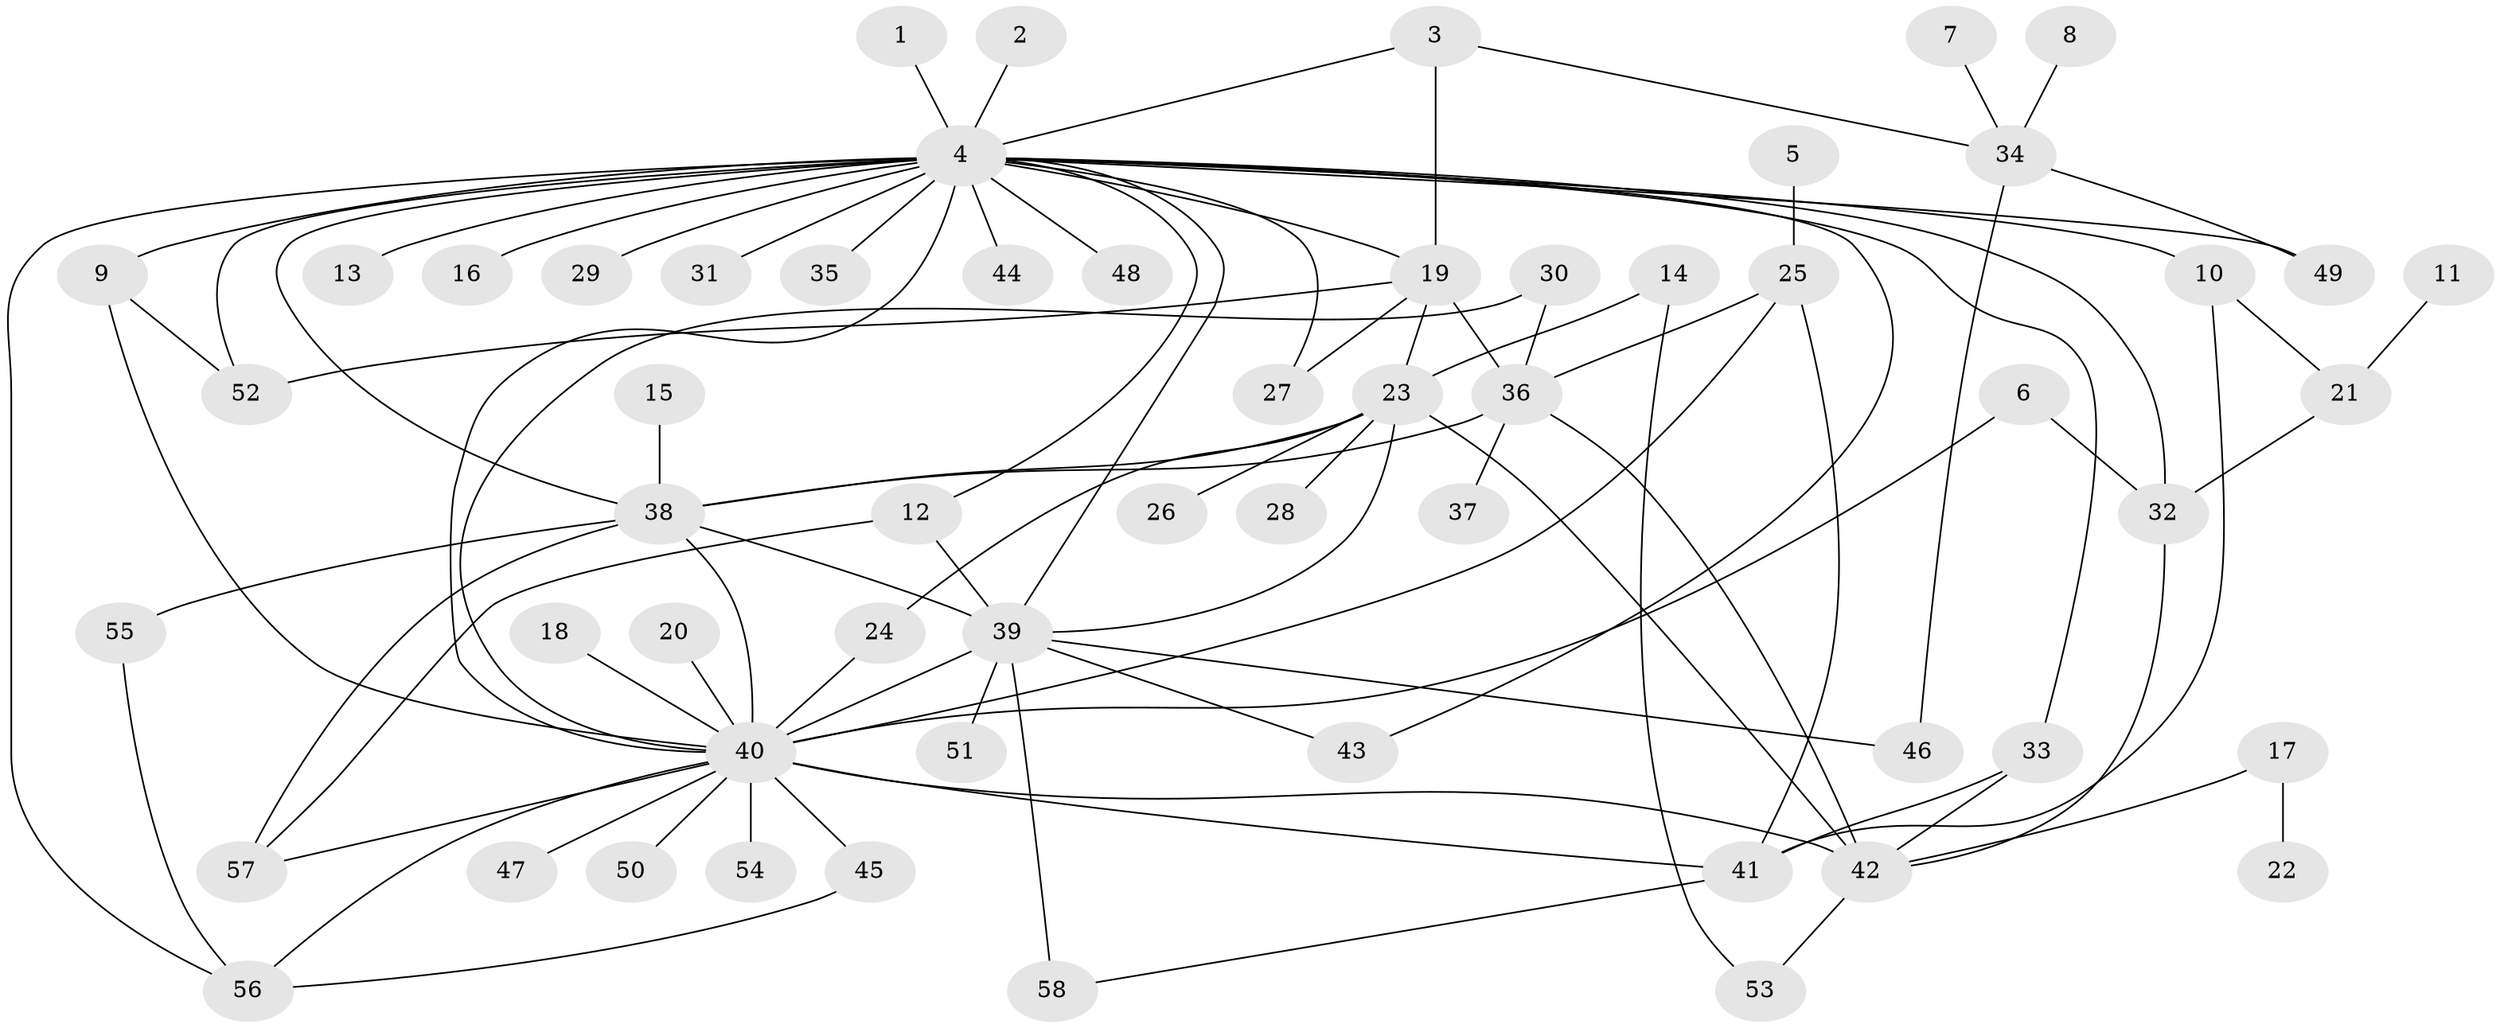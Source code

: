 // original degree distribution, {29: 0.008695652173913044, 20: 0.008695652173913044, 5: 0.034782608695652174, 10: 0.008695652173913044, 6: 0.043478260869565216, 2: 0.26956521739130435, 1: 0.3739130434782609, 3: 0.14782608695652175, 7: 0.017391304347826087, 4: 0.0782608695652174, 9: 0.008695652173913044}
// Generated by graph-tools (version 1.1) at 2025/49/03/09/25 03:49:57]
// undirected, 58 vertices, 91 edges
graph export_dot {
graph [start="1"]
  node [color=gray90,style=filled];
  1;
  2;
  3;
  4;
  5;
  6;
  7;
  8;
  9;
  10;
  11;
  12;
  13;
  14;
  15;
  16;
  17;
  18;
  19;
  20;
  21;
  22;
  23;
  24;
  25;
  26;
  27;
  28;
  29;
  30;
  31;
  32;
  33;
  34;
  35;
  36;
  37;
  38;
  39;
  40;
  41;
  42;
  43;
  44;
  45;
  46;
  47;
  48;
  49;
  50;
  51;
  52;
  53;
  54;
  55;
  56;
  57;
  58;
  1 -- 4 [weight=1.0];
  2 -- 4 [weight=1.0];
  3 -- 4 [weight=1.0];
  3 -- 19 [weight=1.0];
  3 -- 34 [weight=1.0];
  4 -- 9 [weight=1.0];
  4 -- 10 [weight=2.0];
  4 -- 12 [weight=1.0];
  4 -- 13 [weight=1.0];
  4 -- 16 [weight=1.0];
  4 -- 19 [weight=2.0];
  4 -- 27 [weight=1.0];
  4 -- 29 [weight=1.0];
  4 -- 31 [weight=1.0];
  4 -- 32 [weight=1.0];
  4 -- 33 [weight=1.0];
  4 -- 35 [weight=2.0];
  4 -- 38 [weight=3.0];
  4 -- 39 [weight=1.0];
  4 -- 40 [weight=1.0];
  4 -- 43 [weight=1.0];
  4 -- 44 [weight=1.0];
  4 -- 48 [weight=1.0];
  4 -- 49 [weight=1.0];
  4 -- 52 [weight=2.0];
  4 -- 56 [weight=1.0];
  5 -- 25 [weight=1.0];
  6 -- 32 [weight=1.0];
  6 -- 40 [weight=1.0];
  7 -- 34 [weight=1.0];
  8 -- 34 [weight=1.0];
  9 -- 40 [weight=1.0];
  9 -- 52 [weight=1.0];
  10 -- 21 [weight=1.0];
  10 -- 41 [weight=1.0];
  11 -- 21 [weight=1.0];
  12 -- 39 [weight=1.0];
  12 -- 57 [weight=1.0];
  14 -- 23 [weight=1.0];
  14 -- 53 [weight=1.0];
  15 -- 38 [weight=1.0];
  17 -- 22 [weight=1.0];
  17 -- 42 [weight=1.0];
  18 -- 40 [weight=1.0];
  19 -- 23 [weight=1.0];
  19 -- 27 [weight=1.0];
  19 -- 36 [weight=1.0];
  19 -- 52 [weight=1.0];
  20 -- 40 [weight=1.0];
  21 -- 32 [weight=1.0];
  23 -- 24 [weight=1.0];
  23 -- 26 [weight=1.0];
  23 -- 28 [weight=1.0];
  23 -- 38 [weight=1.0];
  23 -- 39 [weight=1.0];
  23 -- 42 [weight=1.0];
  24 -- 40 [weight=1.0];
  25 -- 36 [weight=1.0];
  25 -- 40 [weight=1.0];
  25 -- 41 [weight=1.0];
  30 -- 36 [weight=1.0];
  30 -- 40 [weight=1.0];
  32 -- 42 [weight=1.0];
  33 -- 41 [weight=1.0];
  33 -- 42 [weight=1.0];
  34 -- 46 [weight=1.0];
  34 -- 49 [weight=1.0];
  36 -- 37 [weight=1.0];
  36 -- 38 [weight=1.0];
  36 -- 42 [weight=1.0];
  38 -- 39 [weight=2.0];
  38 -- 40 [weight=2.0];
  38 -- 55 [weight=1.0];
  38 -- 57 [weight=2.0];
  39 -- 40 [weight=1.0];
  39 -- 43 [weight=1.0];
  39 -- 46 [weight=1.0];
  39 -- 51 [weight=1.0];
  39 -- 58 [weight=2.0];
  40 -- 41 [weight=1.0];
  40 -- 42 [weight=1.0];
  40 -- 45 [weight=1.0];
  40 -- 47 [weight=1.0];
  40 -- 50 [weight=1.0];
  40 -- 54 [weight=1.0];
  40 -- 56 [weight=1.0];
  40 -- 57 [weight=1.0];
  41 -- 58 [weight=1.0];
  42 -- 53 [weight=1.0];
  45 -- 56 [weight=1.0];
  55 -- 56 [weight=1.0];
}
